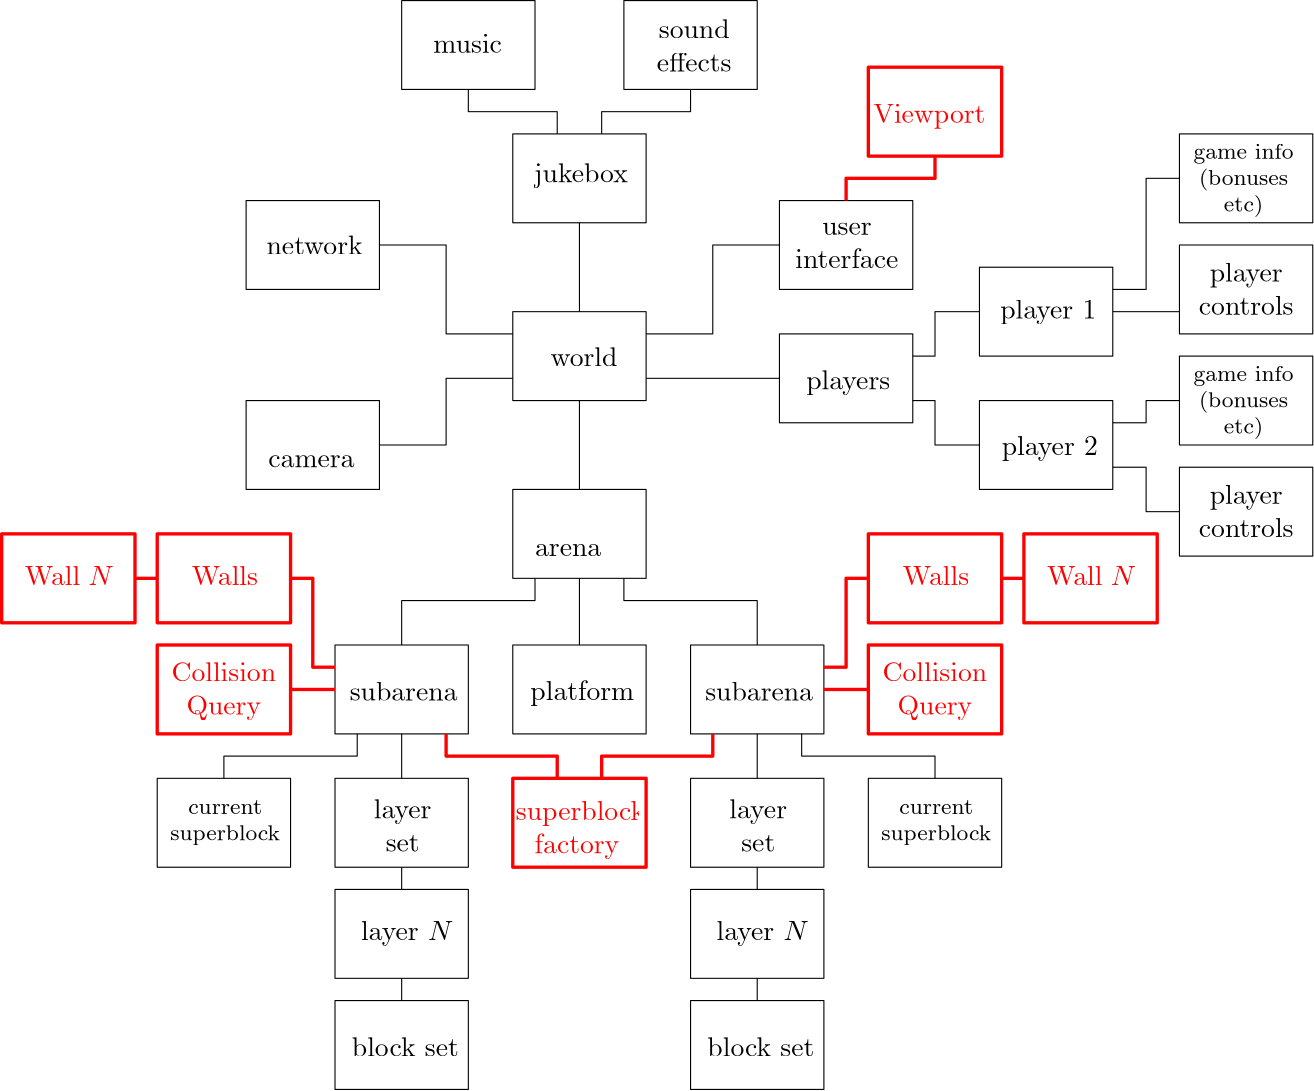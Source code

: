 <?xml version="1.0"?>
<!DOCTYPE ipe SYSTEM "ipe.dtd">
<ipe version="70005" creator="Ipe 7.1.2">
<info created="D:20130303120440" modified="D:20130307083219"/>
<ipestyle name="userConfig">
<symbol name="arrow/arc(spx)">
<path stroke="sym-stroke" fill="sym-stroke" pen="sym-pen">
0 0 m
-1 0.333 l
-1 -0.333 l
h
</path>
</symbol>
<symbol name="arrow/farc(spx)">
<path stroke="sym-stroke" fill="white" pen="sym-pen">
0 0 m
-1 0.333 l
-1 -0.333 l
h
</path>
</symbol>
<symbol name="mark/circle(sx)" transformations="translations">
<path fill="sym-stroke">
0.6 0 0 0.6 0 0 e
0.4 0 0 0.4 0 0 e
</path>
</symbol>
<symbol name="mark/disk(sx)" transformations="translations">
<path fill="sym-stroke">
0.6 0 0 0.6 0 0 e
</path>
</symbol>
<symbol name="mark/fdisk(sfx)" transformations="translations">
<group>
<path fill="sym-fill">
0.5 0 0 0.5 0 0 e
</path>
<path fill="sym-stroke" fillrule="eofill">
0.6 0 0 0.6 0 0 e
0.4 0 0 0.4 0 0 e
</path>
</group>
</symbol>
<symbol name="mark/box(sx)" transformations="translations">
<path fill="sym-stroke" fillrule="eofill">
-0.6 -0.6 m
0.6 -0.6 l
0.6 0.6 l
-0.6 0.6 l
h
-0.4 -0.4 m
0.4 -0.4 l
0.4 0.4 l
-0.4 0.4 l
h
</path>
</symbol>
<symbol name="mark/square(sx)" transformations="translations">
<path fill="sym-stroke">
-0.6 -0.6 m
0.6 -0.6 l
0.6 0.6 l
-0.6 0.6 l
h
</path>
</symbol>
<symbol name="mark/fsquare(sfx)" transformations="translations">
<group>
<path fill="sym-fill">
-0.5 -0.5 m
0.5 -0.5 l
0.5 0.5 l
-0.5 0.5 l
h
</path>
<path fill="sym-stroke" fillrule="eofill">
-0.6 -0.6 m
0.6 -0.6 l
0.6 0.6 l
-0.6 0.6 l
h
-0.4 -0.4 m
0.4 -0.4 l
0.4 0.4 l
-0.4 0.4 l
h
</path>
</group>
</symbol>
<symbol name="mark/cross(sx)" transformations="translations">
<group>
<path fill="sym-stroke">
-0.43 -0.57 m
0.57 0.43 l
0.43 0.57 l
-0.57 -0.43 l
h
</path>
<path fill="sym-stroke">
-0.43 0.57 m
0.57 -0.43 l
0.43 -0.57 l
-0.57 0.43 l
h
</path>
</group>
</symbol>
<symbol name="arrow/fnormal(spx)">
<path stroke="sym-stroke" fill="white" pen="sym-pen">
0 0 m
-1 0.333 l
-1 -0.333 l
h
</path>
</symbol>
<symbol name="arrow/pointed(spx)">
<path stroke="sym-stroke" fill="sym-stroke" pen="sym-pen">
0 0 m
-1 0.333 l
-0.8 0 l
-1 -0.333 l
h
</path>
</symbol>
<symbol name="arrow/fpointed(spx)">
<path stroke="sym-stroke" fill="white" pen="sym-pen">
0 0 m
-1 0.333 l
-0.8 0 l
-1 -0.333 l
h
</path>
</symbol>
<symbol name="arrow/linear(spx)">
<path stroke="sym-stroke" pen="sym-pen">
-1 0.333 m
0 0 l
-1 -0.333 l
</path>
</symbol>
<symbol name="arrow/fdouble(spx)">
<path stroke="sym-stroke" fill="white" pen="sym-pen">
0 0 m
-1 0.333 l
-1 -0.333 l
h
-1 0 m
-2 0.333 l
-2 -0.333 l
h
</path>
</symbol>
<symbol name="arrow/double(spx)">
<path stroke="sym-stroke" fill="sym-stroke" pen="sym-pen">
0 0 m
-1 0.333 l
-1 -0.333 l
h
-1 0 m
-2 0.333 l
-2 -0.333 l
h
</path>
</symbol>
<pen name="heavier" value="0.8"/>
<pen name="fat" value="1.2"/>
<pen name="ultrafat" value="2"/>
<pen name="monstrous" value="4"/>
<symbolsize name="large" value="5"/>
<symbolsize name="small" value="2"/>
<symbolsize name="tiny" value="1.1"/>
<arrowsize name="large" value="10"/>
<arrowsize name="small" value="5"/>
<arrowsize name="tiny" value="3"/>
<color name="red" value="1 0 0"/>
<color name="green" value="0 1 0"/>
<color name="blue" value="0 0 1"/>
<color name="yellow" value="1 1 0"/>
<color name="orange" value="1 0.647 0"/>
<color name="gold" value="1 0.843 0"/>
<color name="purple" value="0.627 0.125 0.941"/>
<color name="gray" value="0.745"/>
<color name="brown" value="0.647 0.165 0.165"/>
<color name="navy" value="0 0 0.502"/>
<color name="pink" value="1 0.753 0.796"/>
<color name="seagreen" value="0.18 0.545 0.341"/>
<color name="turquoise" value="0.251 0.878 0.816"/>
<color name="violet" value="0.933 0.51 0.933"/>
<color name="darkblue" value="0 0 0.545"/>
<color name="darkcyan" value="0 0.545 0.545"/>
<color name="darkgray" value="0.663"/>
<color name="darkgreen" value="0 0.392 0"/>
<color name="darkmagenta" value="0.545 0 0.545"/>
<color name="darkorange" value="1 0.549 0"/>
<color name="darkred" value="0.545 0 0"/>
<color name="lightblue" value="0.678 0.847 0.902"/>
<color name="lightcyan" value="0.878 1 1"/>
<color name="lightgray" value="0.827"/>
<color name="lightgreen" value="0.565 0.933 0.565"/>
<color name="lightyellow" value="1 1 0.878"/>
<dashstyle name="dashed" value="[4] 0"/>
<dashstyle name="dotted" value="[1 3] 0"/>
<dashstyle name="dash dotted" value="[4 2 1 2] 0"/>
<dashstyle name="dash dot dotted" value="[4 2 1 2 1 2] 0"/>
<textsize name="large" value="\large"/>
<textsize name="small" value="\small"/>
<textsize name="tiny" value="\tiny"/>
<textsize name="Large" value="\Large"/>
<textsize name="LARGE" value="\LARGE"/>
<textsize name="huge" value="\huge"/>
<textsize name="Huge" value="\Huge"/>
<textsize name="footnote" value="\footnotesize"/>
<textstyle name="center" begin="\begin{center}" end="\end{center}"/>
<textstyle name="itemize" begin="\begin{itemize}" end="\end{itemize}"/>
<textstyle name="item" begin="\begin{itemize}\item{}" end="\end{itemize}"/>
<gridsize name="4 pts" value="4"/>
<gridsize name="8 pts (~3 mm)" value="8"/>
<gridsize name="16 pts (~6 mm)" value="16"/>
<gridsize name="32 pts (~12 mm)" value="32"/>
<gridsize name="10 pts (~3.5 mm)" value="10"/>
<gridsize name="20 pts (~7 mm)" value="20"/>
<gridsize name="14 pts (~5 mm)" value="14"/>
<gridsize name="28 pts (~10 mm)" value="28"/>
<gridsize name="56 pts (~20 mm)" value="56"/>
<anglesize name="90 deg" value="90"/>
<anglesize name="60 deg" value="60"/>
<anglesize name="45 deg" value="45"/>
<anglesize name="30 deg" value="30"/>
<anglesize name="22.5 deg" value="22.5"/>
<opacity name="50%" value="0.5"/>
<gradient name="linear" type="axial" coords="75 0 400 0" extend="yes">
 <stop offset="0" color="1 0.4 0"/>
 <stop offset="0.35" color="1 0.4 0"/>
 <stop offset="0.95" color="0 0 1"/>
 <stop offset="1" color="0 0 1"/>
</gradient>
<tiling name="falling" angle="-60" step="4" width="1"/>
<tiling name="rising" angle="30" step="4" width="1"/>
</ipestyle>
<ipestyle name="basic">
<symbol name="arrow/arc(spx)">
<path stroke="sym-stroke" fill="sym-stroke" pen="sym-pen">
0 0 m
-1 0.333 l
-1 -0.333 l
h
</path>
</symbol>
<symbol name="arrow/farc(spx)">
<path stroke="sym-stroke" fill="white" pen="sym-pen">
0 0 m
-1 0.333 l
-1 -0.333 l
h
</path>
</symbol>
<symbol name="mark/circle(sx)" transformations="translations">
<path fill="sym-stroke">
0.6 0 0 0.6 0 0 e
0.4 0 0 0.4 0 0 e
</path>
</symbol>
<symbol name="mark/disk(sx)" transformations="translations">
<path fill="sym-stroke">
0.6 0 0 0.6 0 0 e
</path>
</symbol>
<symbol name="mark/fdisk(sfx)" transformations="translations">
<group>
<path fill="sym-fill">
0.5 0 0 0.5 0 0 e
</path>
<path fill="sym-stroke" fillrule="eofill">
0.6 0 0 0.6 0 0 e
0.4 0 0 0.4 0 0 e
</path>
</group>
</symbol>
<symbol name="mark/box(sx)" transformations="translations">
<path fill="sym-stroke" fillrule="eofill">
-0.6 -0.6 m
0.6 -0.6 l
0.6 0.6 l
-0.6 0.6 l
h
-0.4 -0.4 m
0.4 -0.4 l
0.4 0.4 l
-0.4 0.4 l
h
</path>
</symbol>
<symbol name="mark/square(sx)" transformations="translations">
<path fill="sym-stroke">
-0.6 -0.6 m
0.6 -0.6 l
0.6 0.6 l
-0.6 0.6 l
h
</path>
</symbol>
<symbol name="mark/fsquare(sfx)" transformations="translations">
<group>
<path fill="sym-fill">
-0.5 -0.5 m
0.5 -0.5 l
0.5 0.5 l
-0.5 0.5 l
h
</path>
<path fill="sym-stroke" fillrule="eofill">
-0.6 -0.6 m
0.6 -0.6 l
0.6 0.6 l
-0.6 0.6 l
h
-0.4 -0.4 m
0.4 -0.4 l
0.4 0.4 l
-0.4 0.4 l
h
</path>
</group>
</symbol>
<symbol name="mark/cross(sx)" transformations="translations">
<group>
<path fill="sym-stroke">
-0.43 -0.57 m
0.57 0.43 l
0.43 0.57 l
-0.57 -0.43 l
h
</path>
<path fill="sym-stroke">
-0.43 0.57 m
0.57 -0.43 l
0.43 -0.57 l
-0.57 0.43 l
h
</path>
</group>
</symbol>
<symbol name="arrow/fnormal(spx)">
<path stroke="sym-stroke" fill="white" pen="sym-pen">
0 0 m
-1 0.333 l
-1 -0.333 l
h
</path>
</symbol>
<symbol name="arrow/pointed(spx)">
<path stroke="sym-stroke" fill="sym-stroke" pen="sym-pen">
0 0 m
-1 0.333 l
-0.8 0 l
-1 -0.333 l
h
</path>
</symbol>
<symbol name="arrow/fpointed(spx)">
<path stroke="sym-stroke" fill="white" pen="sym-pen">
0 0 m
-1 0.333 l
-0.8 0 l
-1 -0.333 l
h
</path>
</symbol>
<symbol name="arrow/linear(spx)">
<path stroke="sym-stroke" pen="sym-pen">
-1 0.333 m
0 0 l
-1 -0.333 l
</path>
</symbol>
<symbol name="arrow/fdouble(spx)">
<path stroke="sym-stroke" fill="white" pen="sym-pen">
0 0 m
-1 0.333 l
-1 -0.333 l
h
-1 0 m
-2 0.333 l
-2 -0.333 l
h
</path>
</symbol>
<symbol name="arrow/double(spx)">
<path stroke="sym-stroke" fill="sym-stroke" pen="sym-pen">
0 0 m
-1 0.333 l
-1 -0.333 l
h
-1 0 m
-2 0.333 l
-2 -0.333 l
h
</path>
</symbol>
<pen name="heavier" value="0.8"/>
<pen name="fat" value="1.2"/>
<pen name="ultrafat" value="2"/>
<symbolsize name="large" value="5"/>
<symbolsize name="small" value="2"/>
<symbolsize name="tiny" value="1.1"/>
<arrowsize name="large" value="10"/>
<arrowsize name="small" value="5"/>
<arrowsize name="tiny" value="3"/>
<color name="red" value="1 0 0"/>
<color name="green" value="0 1 0"/>
<color name="blue" value="0 0 1"/>
<color name="yellow" value="1 1 0"/>
<color name="orange" value="1 0.647 0"/>
<color name="gold" value="1 0.843 0"/>
<color name="purple" value="0.627 0.125 0.941"/>
<color name="gray" value="0.745"/>
<color name="brown" value="0.647 0.165 0.165"/>
<color name="navy" value="0 0 0.502"/>
<color name="pink" value="1 0.753 0.796"/>
<color name="seagreen" value="0.18 0.545 0.341"/>
<color name="turquoise" value="0.251 0.878 0.816"/>
<color name="violet" value="0.933 0.51 0.933"/>
<color name="darkblue" value="0 0 0.545"/>
<color name="darkcyan" value="0 0.545 0.545"/>
<color name="darkgray" value="0.663"/>
<color name="darkgreen" value="0 0.392 0"/>
<color name="darkmagenta" value="0.545 0 0.545"/>
<color name="darkorange" value="1 0.549 0"/>
<color name="darkred" value="0.545 0 0"/>
<color name="lightblue" value="0.678 0.847 0.902"/>
<color name="lightcyan" value="0.878 1 1"/>
<color name="lightgray" value="0.827"/>
<color name="lightgreen" value="0.565 0.933 0.565"/>
<color name="lightyellow" value="1 1 0.878"/>
<dashstyle name="dashed" value="[4] 0"/>
<dashstyle name="dotted" value="[1 3] 0"/>
<dashstyle name="dash dotted" value="[4 2 1 2] 0"/>
<dashstyle name="dash dot dotted" value="[4 2 1 2 1 2] 0"/>
<textsize name="large" value="\large"/>
<textsize name="small" value="\small"/>
<textsize name="tiny" value="\tiny"/>
<textsize name="Large" value="\Large"/>
<textsize name="LARGE" value="\LARGE"/>
<textsize name="huge" value="\huge"/>
<textsize name="Huge" value="\Huge"/>
<textsize name="footnote" value="\footnotesize"/>
<textstyle name="center" begin="\begin{center}" end="\end{center}"/>
<textstyle name="itemize" begin="\begin{itemize}" end="\end{itemize}"/>
<textstyle name="item" begin="\begin{itemize}\item{}" end="\end{itemize}"/>
<gridsize name="4 pts" value="4"/>
<gridsize name="8 pts (~3 mm)" value="8"/>
<gridsize name="16 pts (~6 mm)" value="16"/>
<gridsize name="32 pts (~12 mm)" value="32"/>
<gridsize name="10 pts (~3.5 mm)" value="10"/>
<gridsize name="20 pts (~7 mm)" value="20"/>
<gridsize name="14 pts (~5 mm)" value="14"/>
<gridsize name="28 pts (~10 mm)" value="28"/>
<gridsize name="56 pts (~20 mm)" value="56"/>
<anglesize name="90 deg" value="90"/>
<anglesize name="60 deg" value="60"/>
<anglesize name="45 deg" value="45"/>
<anglesize name="30 deg" value="30"/>
<anglesize name="22.5 deg" value="22.5"/>
<tiling name="falling" angle="-60" step="4" width="1"/>
<tiling name="rising" angle="30" step="4" width="1"/>
</ipestyle>
<page>
<layer name="alpha"/>
<view layers="alpha" active="alpha"/>
<path layer="alpha" matrix="1 0 0 1 -128 -168" stroke="black">
248 704 m
248 672 l
296 672 l
296 704 l
h
</path>
<text matrix="1 0 0 1 268.038 -46.2334" transformations="translations" pos="224 768" stroke="black" type="minipage" width="40" height="11.924" depth="6.95" valign="top" style="center">player controls</text>
<text matrix="1 0 0 1 112 -64" transformations="translations" pos="48 712" stroke="black" type="label" width="31.023" height="4.289" depth="0" valign="baseline">camera</text>
<text matrix="1 0 0 1 37.5776 -27.609" transformations="translations" pos="224 712" stroke="black" type="label" width="24.104" height="6.918" depth="0" valign="baseline">world</text>
<text matrix="1 0 0 1 12.2652 8" transformations="translations" pos="336 728" stroke="black" type="minipage" width="40" height="10.615" depth="5.63" valign="top" style="center">user interface</text>
<text matrix="1 0 0 1 31.3438 60.5933" transformations="translations" pos="128 664" stroke="black" type="label" width="34.62" height="6.918" depth="0" valign="baseline">network</text>
<text matrix="1 0 0 1 23.6719 78.5618" transformations="translations" pos="232 672" stroke="black" type="label" width="33.762" height="6.926" depth="1.93" valign="baseline">jukebox</text>
<text matrix="1 0 0 1 -44.5933 181.249" transformations="translations" pos="264 616" stroke="black" type="label" width="24.685" height="6.654" depth="0" valign="baseline">music</text>
<text matrix="1 0 0 1 -14.6876 185.312" transformations="translations" pos="312 624" stroke="black" type="minipage" width="32" height="11.924" depth="6.95" valign="top" style="center">sound effects</text>
<text matrix="1 0 0 1 -30.3595 20.0629" transformations="translations" pos="384 656" stroke="black" type="label" width="30.248" height="6.926" depth="1.93" valign="baseline">players</text>
<text matrix="1 0 0 1 56 16" transformations="translations" pos="200 600" stroke="black" type="label" width="23.827" height="4.289" depth="0" valign="baseline">arena</text>
<text matrix="1 0 0 1 88.348 -47.4903" transformations="translations" pos="104 576" stroke="black" type="minipage" width="32" height="11.924" depth="6.95" valign="top" style="center">layer set</text>
<text matrix="1 0 0 1 43.0462 28.5639" transformations="translations" pos="448 736" stroke="black" type="minipage" width="40" height="15.706" depth="10.75" valign="top" size="footnote" style="center">game info (bonuses etc)</text>
<text matrix="1 0 0 1 -66.7306 3.99288" transformations="translations" pos="256 560" stroke="black" type="label" width="38.827" height="6.918" depth="0" valign="baseline">subarena</text>
<text matrix="1 0 0 1 -131.562 8.05578" transformations="translations" pos="256 520" stroke="black" type="minipage" width="40" height="10.447" depth="5.47" valign="top" size="footnote" style="center">current superblock</text>
<text matrix="1 0 0 1 -38.6678 5.75913" transformations="translations" pos="232 472" stroke="black" type="label" width="33.195" height="6.926" depth="1.93" valign="baseline">layer $N$</text>
<text matrix="1 0 0 1 -49.9487 -20.0836" transformations="translations" pos="240 456" stroke="black" type="label" width="38.522" height="6.918" depth="0" valign="baseline">block set</text>
<text matrix="1 0 0 1 -113.667 12.1853" transformations="translations" pos="368 552" stroke="black" type="label" width="37.388" height="6.926" depth="1.93" valign="baseline">platform</text>
<text matrix="1 0 0 1 39.458 45.5232" transformations="translations" pos="384 656" stroke="black" type="label" width="34.62" height="6.926" depth="1.93" valign="baseline">player 1</text>
<text matrix="1 0 0 1 40.0155 -3.5921" transformations="translations" pos="384 656" stroke="black" type="label" width="34.62" height="6.926" depth="1.93" valign="baseline">player 2</text>
<path stroke="black">
248 704 m
248 672 l
296 672 l
296 704 l
h
</path>
<path matrix="1 0 0 1 0 64" stroke="black">
248 704 m
248 672 l
296 672 l
296 704 l
h
</path>
<path matrix="1 0 0 1 -40 112" stroke="black">
248 704 m
248 672 l
296 672 l
296 704 l
h
</path>
<path matrix="1 0 0 1 40 112" stroke="black">
248 704 m
248 672 l
296 672 l
296 704 l
h
</path>
<path matrix="1 0 0 1 -96 40" stroke="black">
248 704 m
248 672 l
296 672 l
296 704 l
h
</path>
<path matrix="1 0 0 1 -96 -32" stroke="black">
248 704 m
248 672 l
296 672 l
296 704 l
h
</path>
<path matrix="1 0 0 1 0 -64" stroke="black">
248 704 m
248 672 l
296 672 l
296 704 l
h
</path>
<path matrix="1 0 0 1 96 -8" stroke="black">
248 704 m
248 672 l
296 672 l
296 704 l
h
</path>
<path matrix="1 0 0 1 96 40" stroke="black">
248 704 m
248 672 l
296 672 l
296 704 l
h
</path>
<path matrix="1 0 0 1 0 -120" stroke="black">
248 704 m
248 672 l
296 672 l
296 704 l
h
</path>
<path matrix="1 0 0 1 -64 -120" stroke="black">
248 704 m
248 672 l
296 672 l
296 704 l
h
</path>
<path matrix="1 0 0 1 168 16" stroke="black">
248 704 m
248 672 l
296 672 l
296 704 l
h
</path>
<path matrix="1 0 0 1 168 -32" stroke="black">
248 704 m
248 672 l
296 672 l
296 704 l
h
</path>
<path matrix="1 0 0 1 -64 -168" stroke="black">
248 704 m
248 672 l
296 672 l
296 704 l
h
</path>
<path matrix="1 0 0 1 -64 -208" stroke="black">
248 704 m
248 672 l
296 672 l
296 704 l
h
</path>
<path matrix="1 0 0 1 -64 -248" stroke="black">
248 704 m
248 672 l
296 672 l
296 704 l
h
</path>
<path matrix="1 0 0 1 240 64" stroke="black">
248 704 m
248 672 l
296 672 l
296 704 l
h
</path>
<path matrix="1 0 0 1 240 24" stroke="black">
248 704 m
248 672 l
296 672 l
296 704 l
h
</path>
<path matrix="1 0 0 1 240 -16" stroke="black">
248 704 m
248 672 l
296 672 l
296 704 l
h
</path>
<path matrix="1 0 0 1 240 -56" stroke="black">
248 704 m
248 672 l
296 672 l
296 704 l
h
</path>
<text matrix="1 0 0 1 268.038 -126.233" transformations="translations" pos="224 768" stroke="black" type="minipage" width="40" height="11.924" depth="6.95" valign="top" style="center">player controls</text>
<text matrix="1 0 0 1 43.0462 -51.4361" transformations="translations" pos="448 736" stroke="black" type="minipage" width="40" height="15.706" depth="10.75" valign="top" size="footnote" style="center">game info (bonuses etc)</text>
<text matrix="1 0 0 1 216.348 -47.4903" transformations="translations" pos="104 576" stroke="black" type="minipage" width="32" height="11.924" depth="6.95" valign="top" style="center">layer set</text>
<text matrix="1 0 0 1 61.2694 3.99288" transformations="translations" pos="256 560" stroke="black" type="label" width="38.827" height="6.918" depth="0" valign="baseline">subarena</text>
<text matrix="1 0 0 1 89.3322 5.75913" transformations="translations" pos="232 472" stroke="black" type="label" width="33.195" height="6.926" depth="1.93" valign="baseline">layer $N$</text>
<text matrix="1 0 0 1 78.0513 -20.0836" transformations="translations" pos="240 456" stroke="black" type="label" width="38.522" height="6.918" depth="0" valign="baseline">block set</text>
<path matrix="1 0 0 1 64 -120" stroke="black">
248 704 m
248 672 l
296 672 l
296 704 l
h
</path>
<path matrix="1 0 0 1 64 -168" stroke="black">
248 704 m
248 672 l
296 672 l
296 704 l
h
</path>
<path matrix="1 0 0 1 64 -208" stroke="black">
248 704 m
248 672 l
296 672 l
296 704 l
h
</path>
<path matrix="1 0 0 1 64 -248" stroke="black">
248 704 m
248 672 l
296 672 l
296 704 l
h
</path>
<path matrix="1 0 0 1 128 -168" stroke="black">
248 704 m
248 672 l
296 672 l
296 704 l
h
</path>
<text matrix="1 0 0 1 124.438 8.05578" transformations="translations" pos="256 520" stroke="black" type="minipage" width="40" height="10.447" depth="5.47" valign="top" size="footnote" style="center">current superblock</text>
<path stroke="black">
272 736 m
272 704 l
</path>
<path stroke="black">
232 784 m
232 776 l
264 776 l
264 768 l
</path>
<path stroke="black">
280 768 m
280 776 l
312 776 l
312 784 l
</path>
<path stroke="black">
248 696 m
224 696 l
224 728 l
200 728 l
</path>
<path stroke="black">
296 696 m
320 696 l
320 728 l
344 728 l
</path>
<path matrix="1 0 0 1 0 24" stroke="black">
392 664 m
400 664 l
400 680 l
416 680 l
</path>
<path matrix="1 0 0 1 0 24" stroke="black">
392 648 m
400 648 l
400 632 l
416 632 l
</path>
<path stroke="black">
272 672 m
272 640 l
</path>
<path stroke="black">
248 680 m
224 680 l
224 656 l
200 656 l
</path>
<path stroke="black">
272 608 m
272 584 l
</path>
<path stroke="black">
256 608 m
256 600 l
208 600 l
208 584 l
</path>
<path stroke="black">
288 608 m
288 600 l
336 600 l
336 584 l
</path>
<path stroke="black">
208 552 m
208 536 l
</path>
<path stroke="black">
192 552 m
192 544 l
144 544 l
144 536 l
</path>
<path stroke="black">
352 552 m
352 544 l
400 544 l
400 536 l
</path>
<path stroke="black">
336 552 m
336 536 l
</path>
<path stroke="black">
336 504 m
336 496 l
</path>
<path stroke="black">
336 464 m
336 456 l
</path>
<path matrix="1 0 0 1 -128 0" stroke="black">
336 504 m
336 496 l
</path>
<path matrix="1 0 0 1 -128 0" stroke="black">
336 464 m
336 456 l
</path>
<text matrix="1 0 0 1 41.7265 56" transformations="translations" pos="336 728" stroke="red" type="minipage" width="40" height="9.432" depth="4.46" valign="top" style="center">Viewports</text>
<path matrix="1 0 0 1 128 88" stroke="red" pen="fat">
248 704 m
248 672 l
296 672 l
296 704 l
h
</path>
<path stroke="red" pen="fat">
368 744 m
368 752 l
400 752 l
400 760 l
</path>
<text matrix="1 0 0 1 145.095 -43.0744" transformations="translations" pos="104 576" stroke="red" type="minipage" width="44" height="15.408" depth="10.44" valign="top" style="center">superblock factory</text>
<path matrix="1 0 0 1 0 -168" stroke="red" pen="fat">
248 704 m
248 672 l
296 672 l
296 704 l
h
</path>
<path stroke="red" pen="fat">
224 552 m
224 544 l
264 544 l
264 536 l
</path>
<path stroke="red" pen="fat">
280 536 m
280 544 l
320 544 l
320 552 l
</path>
<text matrix="1 0 0 1 24.348 36.5097" transformations="translations" pos="104 576" stroke="red" type="minipage" width="32" height="5.958" depth="0.96" valign="top" style="center">Walls</text>
<path matrix="1 0 0 1 -128 -80" stroke="red" pen="fat">
248 704 m
248 672 l
296 672 l
296 704 l
h
</path>
<text matrix="1 0 0 1 19.9597 1.86866" transformations="translations" pos="104 576" stroke="red" type="minipage" width="40" height="12.891" depth="7.92" valign="top" style="center">Collision Query</text>
<path matrix="1 0 0 1 -128 -120" stroke="red" pen="fat">
248 704 m
248 672 l
296 672 l
296 704 l
h
</path>
<text matrix="1 0 0 1 -31.652 36.5097" transformations="translations" pos="104 576" stroke="red" type="minipage" width="32" height="5.958" depth="0.96" valign="top" style="center">Wall $N$</text>
<path matrix="1 0 0 1 -184 -80" stroke="red" pen="fat">
248 704 m
248 672 l
296 672 l
296 704 l
h
</path>
<path stroke="red" pen="fat">
168 568 m
184 568 l
</path>
<path stroke="red" pen="fat">
184 576 m
176 576 l
176 608 l
168 608 l
</path>
<path stroke="red" pen="fat">
112 608 m
120 608 l
</path>
<text matrix="1 0 0 1 280.348 36.5097" transformations="translations" pos="104 576" stroke="red" type="minipage" width="32" height="5.958" depth="0.96" valign="top" style="center">Walls</text>
<path matrix="1 0 0 1 128 -80" stroke="red" pen="fat">
248 704 m
248 672 l
296 672 l
296 704 l
h
</path>
<text matrix="1 0 0 1 275.96 1.86866" transformations="translations" pos="104 576" stroke="red" type="minipage" width="40" height="12.891" depth="7.92" valign="top" style="center">Collision Query</text>
<path matrix="1 0 0 1 128 -120" stroke="red" pen="fat">
248 704 m
248 672 l
296 672 l
296 704 l
h
</path>
<path stroke="black">
296 680 m
344 680 l
</path>
<text matrix="1 0 0 1 336.348 36.5097" transformations="translations" pos="104 576" stroke="red" type="minipage" width="32" height="5.958" depth="0.96" valign="top" style="center">Wall $N$</text>
<path matrix="1 0 0 1 184 -80" stroke="red" pen="fat">
248 704 m
248 672 l
296 672 l
296 704 l
h
</path>
<path stroke="red" pen="fat">
360 568 m
376 568 l
</path>
<path stroke="red" pen="fat">
360 576 m
368 576 l
368 608 l
376 608 l
</path>
<path stroke="red" pen="fat">
424 608 m
432 608 l
</path>
<path stroke="black">
464 664 m
476 664 l
476 672 l
488 672 l
</path>
<path stroke="black">
488 632 m
476 632 l
476 648 l
464 648 l
</path>
<path stroke="black">
464 712 m
476 712 l
476 752 l
488 752 l
</path>
<path stroke="black">
464 704 m
488 704 l
</path>
</page>
</ipe>
